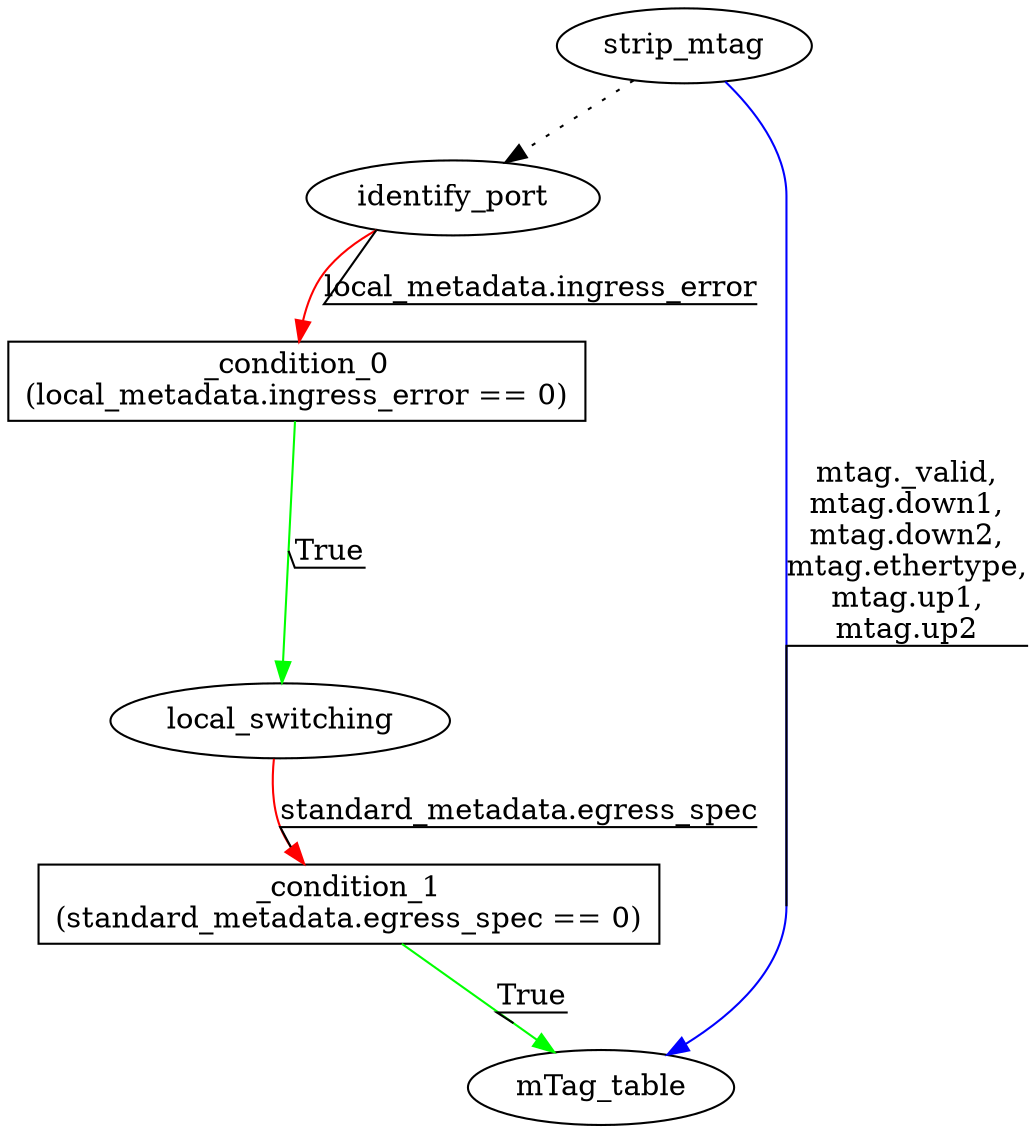 digraph ingress {
_condition_0 [ shape=box label="_condition_0\n(local_metadata.ingress_error == 0)"];
_condition_1 [ shape=box label="_condition_1\n(standard_metadata.egress_spec == 0)"];
identify_port [ label="identify_port"];
local_switching [ label="local_switching"];
mTag_table [ label="mTag_table"];
strip_mtag [ label="strip_mtag"];
_condition_0 -> local_switching [color=green label="True" decorate=true ];
_condition_1 -> mTag_table [color=green label="True" decorate=true ];
identify_port -> _condition_0 [color=red label="local_metadata.ingress_error" decorate=true ];
local_switching -> _condition_1 [color=red label="standard_metadata.egress_spec" decorate=true ];
strip_mtag -> identify_port [style=dotted ];
strip_mtag -> mTag_table [color=blue label="mtag._valid,
mtag.down1,
mtag.down2,
mtag.ethertype,
mtag.up1,
mtag.up2" decorate=true ];
}
